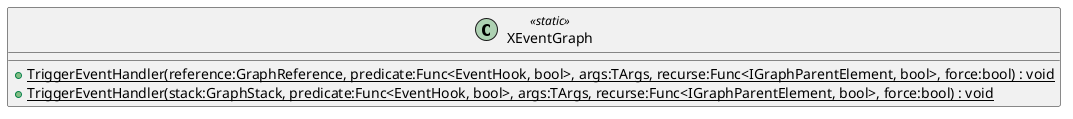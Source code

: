 @startuml
class XEventGraph <<static>> {
    + {static} TriggerEventHandler(reference:GraphReference, predicate:Func<EventHook, bool>, args:TArgs, recurse:Func<IGraphParentElement, bool>, force:bool) : void
    + {static} TriggerEventHandler(stack:GraphStack, predicate:Func<EventHook, bool>, args:TArgs, recurse:Func<IGraphParentElement, bool>, force:bool) : void
}
@enduml
